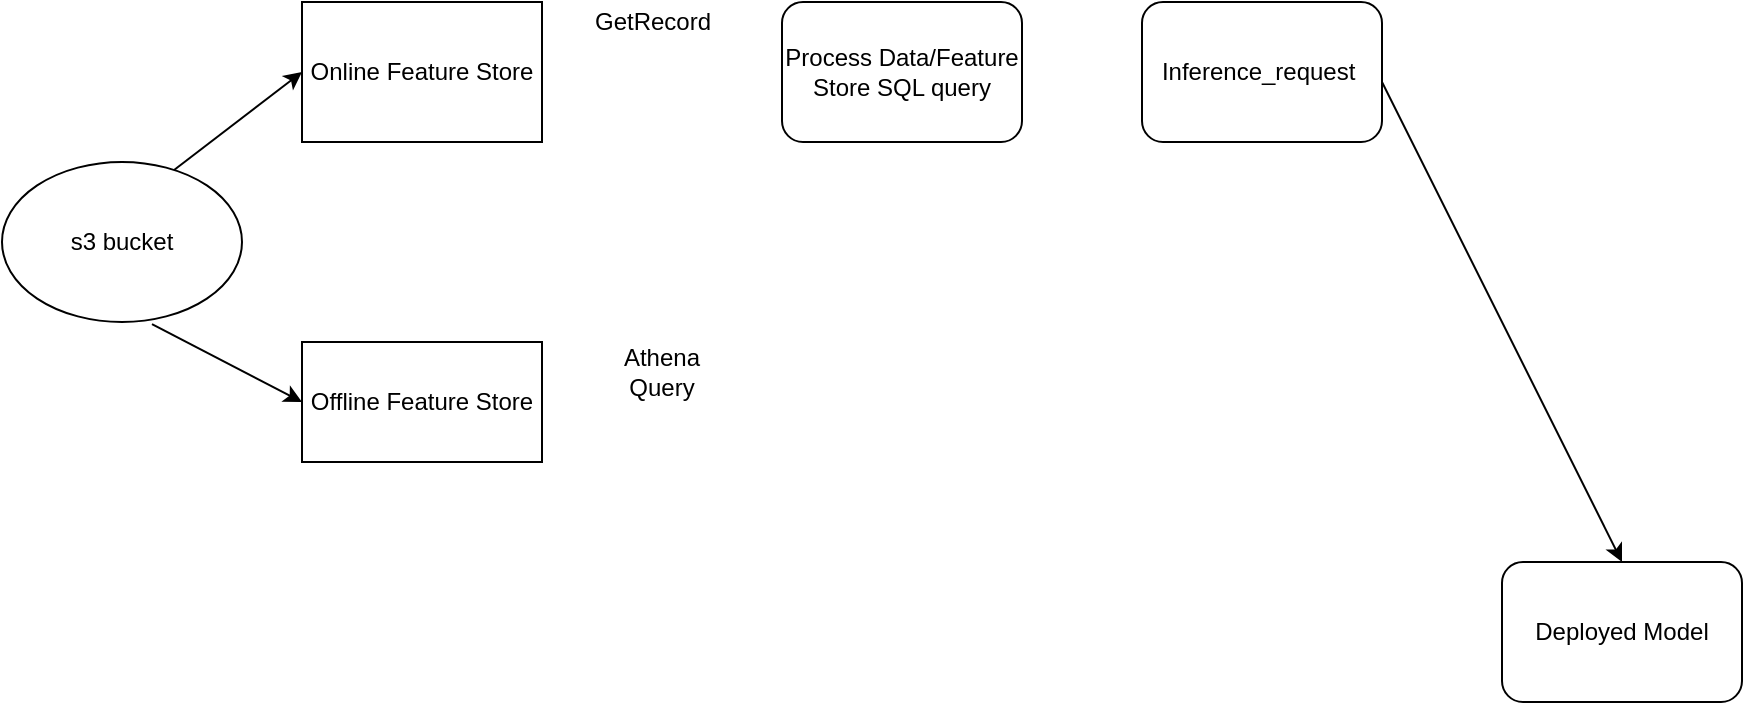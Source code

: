 <mxfile version="17.2.5" type="github">
  <diagram id="XkK5CZMvHKRyhnpNBWVe" name="Page-1">
    <mxGraphModel dx="1059" dy="616" grid="1" gridSize="10" guides="1" tooltips="1" connect="1" arrows="1" fold="1" page="1" pageScale="1" pageWidth="1100" pageHeight="1700" math="0" shadow="0">
      <root>
        <mxCell id="0" />
        <mxCell id="1" parent="0" />
        <mxCell id="sggzFNjSwJessG-JttE5-1" value="s3 bucket" style="ellipse;whiteSpace=wrap;html=1;" parent="1" vertex="1">
          <mxGeometry x="10" y="400" width="120" height="80" as="geometry" />
        </mxCell>
        <mxCell id="vOzRaY_qLplyZbRAdgi7-1" value="Online Feature Store" style="rounded=0;whiteSpace=wrap;html=1;" vertex="1" parent="1">
          <mxGeometry x="160" y="320" width="120" height="70" as="geometry" />
        </mxCell>
        <mxCell id="vOzRaY_qLplyZbRAdgi7-2" value="Offline Feature Store" style="rounded=0;whiteSpace=wrap;html=1;" vertex="1" parent="1">
          <mxGeometry x="160" y="490" width="120" height="60" as="geometry" />
        </mxCell>
        <mxCell id="vOzRaY_qLplyZbRAdgi7-4" value="" style="endArrow=classic;html=1;rounded=0;entryX=0;entryY=0.5;entryDx=0;entryDy=0;exitX=0.717;exitY=0.05;exitDx=0;exitDy=0;exitPerimeter=0;" edge="1" parent="1" source="sggzFNjSwJessG-JttE5-1" target="vOzRaY_qLplyZbRAdgi7-1">
          <mxGeometry width="50" height="50" relative="1" as="geometry">
            <mxPoint x="160" y="400" as="sourcePoint" />
            <mxPoint x="210" y="350" as="targetPoint" />
          </mxGeometry>
        </mxCell>
        <mxCell id="vOzRaY_qLplyZbRAdgi7-5" value="" style="endArrow=classic;html=1;rounded=0;exitX=0.625;exitY=1.013;exitDx=0;exitDy=0;exitPerimeter=0;entryX=0;entryY=0.5;entryDx=0;entryDy=0;" edge="1" parent="1" source="sggzFNjSwJessG-JttE5-1" target="vOzRaY_qLplyZbRAdgi7-2">
          <mxGeometry width="50" height="50" relative="1" as="geometry">
            <mxPoint x="120" y="520" as="sourcePoint" />
            <mxPoint x="270" y="540" as="targetPoint" />
          </mxGeometry>
        </mxCell>
        <mxCell id="vOzRaY_qLplyZbRAdgi7-6" value="Process Data/Feature Store SQL query" style="rounded=1;whiteSpace=wrap;html=1;" vertex="1" parent="1">
          <mxGeometry x="400" y="320" width="120" height="70" as="geometry" />
        </mxCell>
        <mxCell id="vOzRaY_qLplyZbRAdgi7-8" value="GetRecord" style="text;html=1;align=center;verticalAlign=middle;resizable=0;points=[];autosize=1;strokeColor=none;fillColor=none;" vertex="1" parent="1">
          <mxGeometry x="300" y="320" width="70" height="20" as="geometry" />
        </mxCell>
        <mxCell id="vOzRaY_qLplyZbRAdgi7-9" value="Inference_request&amp;nbsp;" style="rounded=1;whiteSpace=wrap;html=1;" vertex="1" parent="1">
          <mxGeometry x="580" y="320" width="120" height="70" as="geometry" />
        </mxCell>
        <mxCell id="vOzRaY_qLplyZbRAdgi7-11" value="Deployed Model" style="rounded=1;whiteSpace=wrap;html=1;" vertex="1" parent="1">
          <mxGeometry x="760" y="600" width="120" height="70" as="geometry" />
        </mxCell>
        <mxCell id="vOzRaY_qLplyZbRAdgi7-12" value="" style="endArrow=classic;html=1;rounded=0;entryX=0.5;entryY=0;entryDx=0;entryDy=0;" edge="1" parent="1" target="vOzRaY_qLplyZbRAdgi7-11">
          <mxGeometry width="50" height="50" relative="1" as="geometry">
            <mxPoint x="700" y="360" as="sourcePoint" />
            <mxPoint x="750" y="310" as="targetPoint" />
          </mxGeometry>
        </mxCell>
        <mxCell id="vOzRaY_qLplyZbRAdgi7-13" value="Athena Query" style="text;html=1;strokeColor=none;fillColor=none;align=center;verticalAlign=middle;whiteSpace=wrap;rounded=0;" vertex="1" parent="1">
          <mxGeometry x="310" y="490" width="60" height="30" as="geometry" />
        </mxCell>
      </root>
    </mxGraphModel>
  </diagram>
</mxfile>
